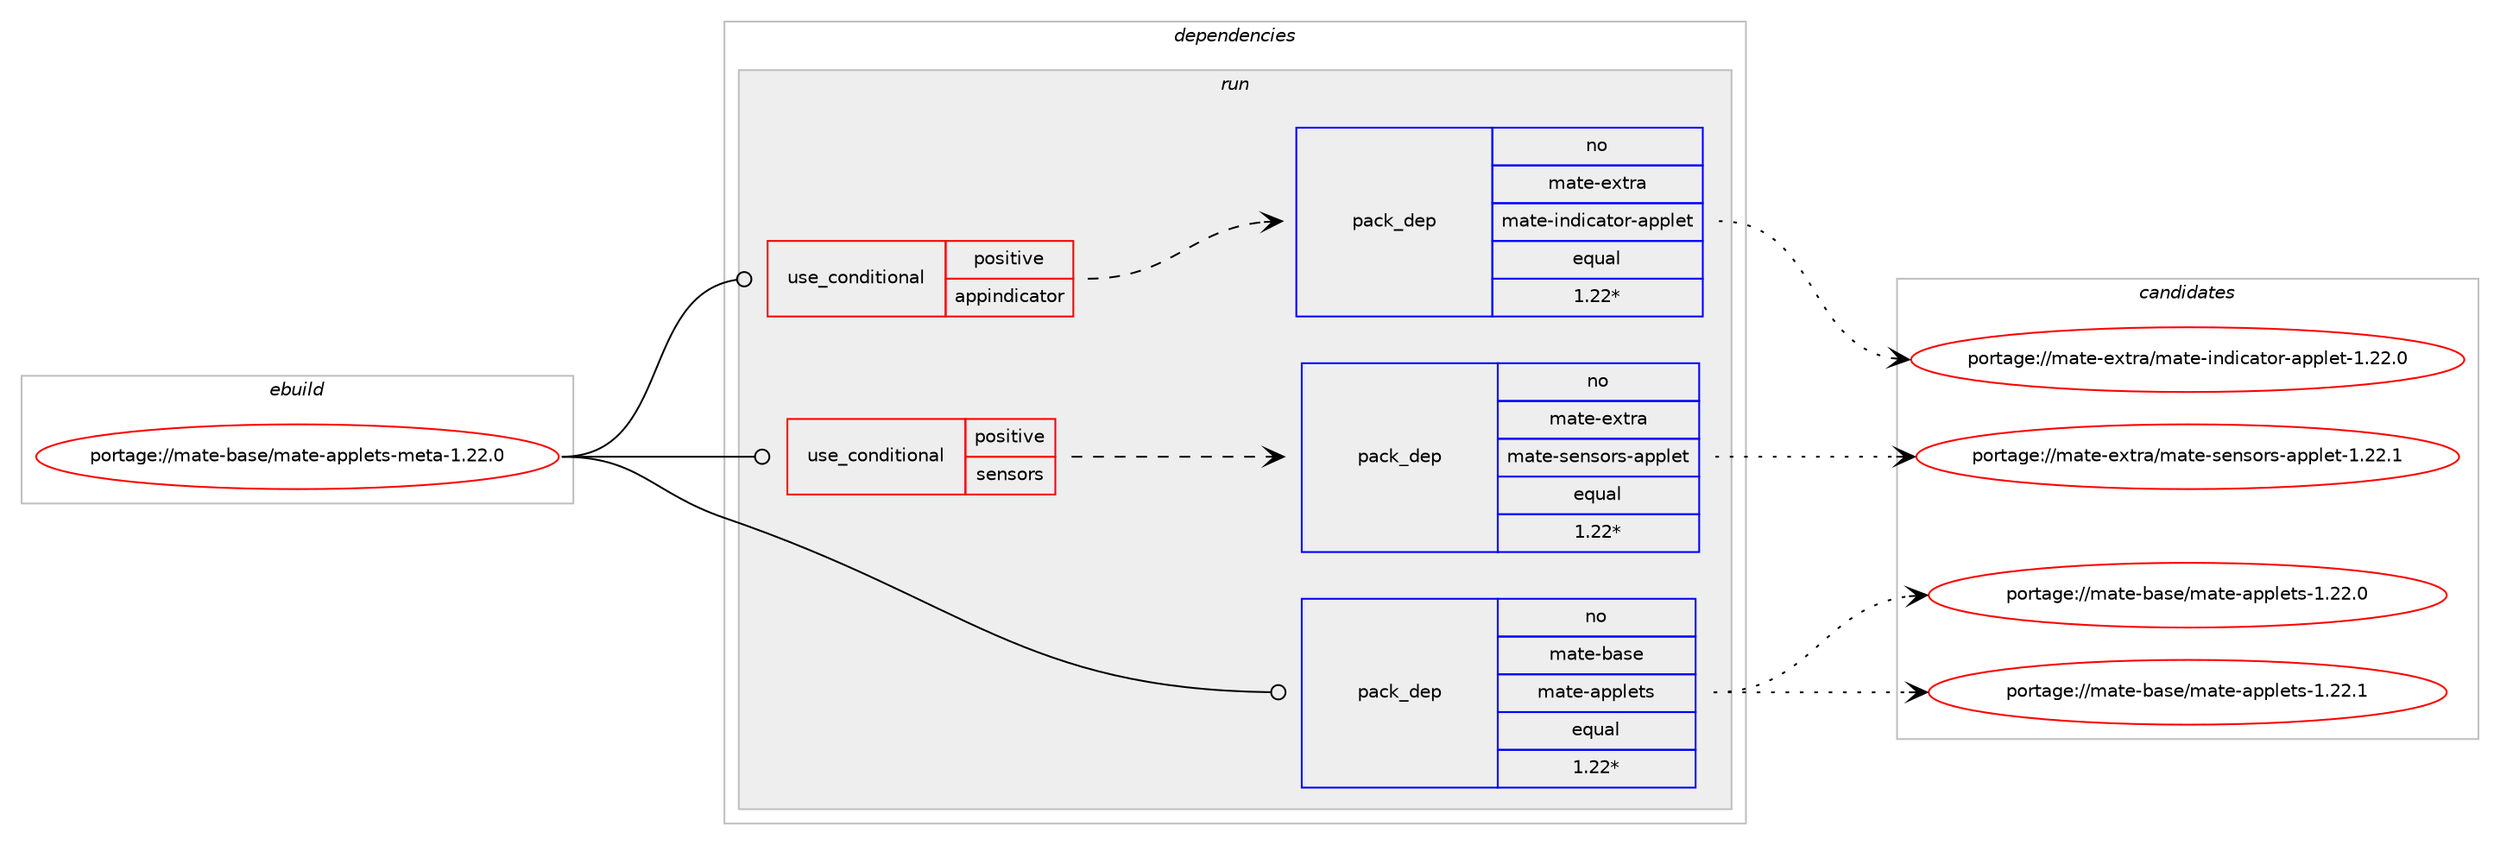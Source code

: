 digraph prolog {

# *************
# Graph options
# *************

newrank=true;
concentrate=true;
compound=true;
graph [rankdir=LR,fontname=Helvetica,fontsize=10,ranksep=1.5];#, ranksep=2.5, nodesep=0.2];
edge  [arrowhead=vee];
node  [fontname=Helvetica,fontsize=10];

# **********
# The ebuild
# **********

subgraph cluster_leftcol {
color=gray;
rank=same;
label=<<i>ebuild</i>>;
id [label="portage://mate-base/mate-applets-meta-1.22.0", color=red, width=4, href="../mate-base/mate-applets-meta-1.22.0.svg"];
}

# ****************
# The dependencies
# ****************

subgraph cluster_midcol {
color=gray;
label=<<i>dependencies</i>>;
subgraph cluster_compile {
fillcolor="#eeeeee";
style=filled;
label=<<i>compile</i>>;
}
subgraph cluster_compileandrun {
fillcolor="#eeeeee";
style=filled;
label=<<i>compile and run</i>>;
}
subgraph cluster_run {
fillcolor="#eeeeee";
style=filled;
label=<<i>run</i>>;
subgraph cond77299 {
dependency307902 [label=<<TABLE BORDER="0" CELLBORDER="1" CELLSPACING="0" CELLPADDING="4"><TR><TD ROWSPAN="3" CELLPADDING="10">use_conditional</TD></TR><TR><TD>positive</TD></TR><TR><TD>appindicator</TD></TR></TABLE>>, shape=none, color=red];
subgraph pack225666 {
dependency307903 [label=<<TABLE BORDER="0" CELLBORDER="1" CELLSPACING="0" CELLPADDING="4" WIDTH="220"><TR><TD ROWSPAN="6" CELLPADDING="30">pack_dep</TD></TR><TR><TD WIDTH="110">no</TD></TR><TR><TD>mate-extra</TD></TR><TR><TD>mate-indicator-applet</TD></TR><TR><TD>equal</TD></TR><TR><TD>1.22*</TD></TR></TABLE>>, shape=none, color=blue];
}
dependency307902:e -> dependency307903:w [weight=20,style="dashed",arrowhead="vee"];
}
id:e -> dependency307902:w [weight=20,style="solid",arrowhead="odot"];
subgraph cond77300 {
dependency307904 [label=<<TABLE BORDER="0" CELLBORDER="1" CELLSPACING="0" CELLPADDING="4"><TR><TD ROWSPAN="3" CELLPADDING="10">use_conditional</TD></TR><TR><TD>positive</TD></TR><TR><TD>sensors</TD></TR></TABLE>>, shape=none, color=red];
subgraph pack225667 {
dependency307905 [label=<<TABLE BORDER="0" CELLBORDER="1" CELLSPACING="0" CELLPADDING="4" WIDTH="220"><TR><TD ROWSPAN="6" CELLPADDING="30">pack_dep</TD></TR><TR><TD WIDTH="110">no</TD></TR><TR><TD>mate-extra</TD></TR><TR><TD>mate-sensors-applet</TD></TR><TR><TD>equal</TD></TR><TR><TD>1.22*</TD></TR></TABLE>>, shape=none, color=blue];
}
dependency307904:e -> dependency307905:w [weight=20,style="dashed",arrowhead="vee"];
}
id:e -> dependency307904:w [weight=20,style="solid",arrowhead="odot"];
subgraph pack225668 {
dependency307906 [label=<<TABLE BORDER="0" CELLBORDER="1" CELLSPACING="0" CELLPADDING="4" WIDTH="220"><TR><TD ROWSPAN="6" CELLPADDING="30">pack_dep</TD></TR><TR><TD WIDTH="110">no</TD></TR><TR><TD>mate-base</TD></TR><TR><TD>mate-applets</TD></TR><TR><TD>equal</TD></TR><TR><TD>1.22*</TD></TR></TABLE>>, shape=none, color=blue];
}
id:e -> dependency307906:w [weight=20,style="solid",arrowhead="odot"];
}
}

# **************
# The candidates
# **************

subgraph cluster_choices {
rank=same;
color=gray;
label=<<i>candidates</i>>;

subgraph choice225666 {
color=black;
nodesep=1;
choiceportage1099711610145101120116114974710997116101451051101001059997116111114459711211210810111645494650504648 [label="portage://mate-extra/mate-indicator-applet-1.22.0", color=red, width=4,href="../mate-extra/mate-indicator-applet-1.22.0.svg"];
dependency307903:e -> choiceportage1099711610145101120116114974710997116101451051101001059997116111114459711211210810111645494650504648:w [style=dotted,weight="100"];
}
subgraph choice225667 {
color=black;
nodesep=1;
choiceportage109971161014510112011611497471099711610145115101110115111114115459711211210810111645494650504649 [label="portage://mate-extra/mate-sensors-applet-1.22.1", color=red, width=4,href="../mate-extra/mate-sensors-applet-1.22.1.svg"];
dependency307905:e -> choiceportage109971161014510112011611497471099711610145115101110115111114115459711211210810111645494650504649:w [style=dotted,weight="100"];
}
subgraph choice225668 {
color=black;
nodesep=1;
choiceportage109971161014598971151014710997116101459711211210810111611545494650504648 [label="portage://mate-base/mate-applets-1.22.0", color=red, width=4,href="../mate-base/mate-applets-1.22.0.svg"];
choiceportage109971161014598971151014710997116101459711211210810111611545494650504649 [label="portage://mate-base/mate-applets-1.22.1", color=red, width=4,href="../mate-base/mate-applets-1.22.1.svg"];
dependency307906:e -> choiceportage109971161014598971151014710997116101459711211210810111611545494650504648:w [style=dotted,weight="100"];
dependency307906:e -> choiceportage109971161014598971151014710997116101459711211210810111611545494650504649:w [style=dotted,weight="100"];
}
}

}
